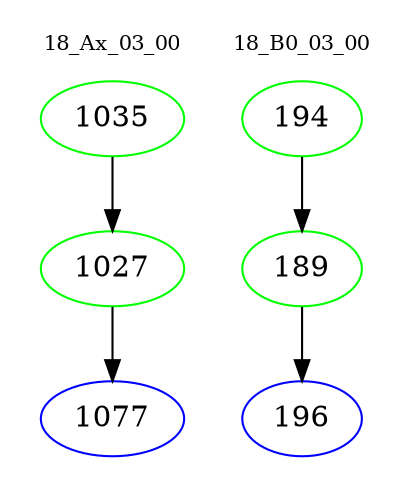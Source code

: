 digraph{
subgraph cluster_0 {
color = white
label = "18_Ax_03_00";
fontsize=10;
T0_1035 [label="1035", color="green"]
T0_1035 -> T0_1027 [color="black"]
T0_1027 [label="1027", color="green"]
T0_1027 -> T0_1077 [color="black"]
T0_1077 [label="1077", color="blue"]
}
subgraph cluster_1 {
color = white
label = "18_B0_03_00";
fontsize=10;
T1_194 [label="194", color="green"]
T1_194 -> T1_189 [color="black"]
T1_189 [label="189", color="green"]
T1_189 -> T1_196 [color="black"]
T1_196 [label="196", color="blue"]
}
}
